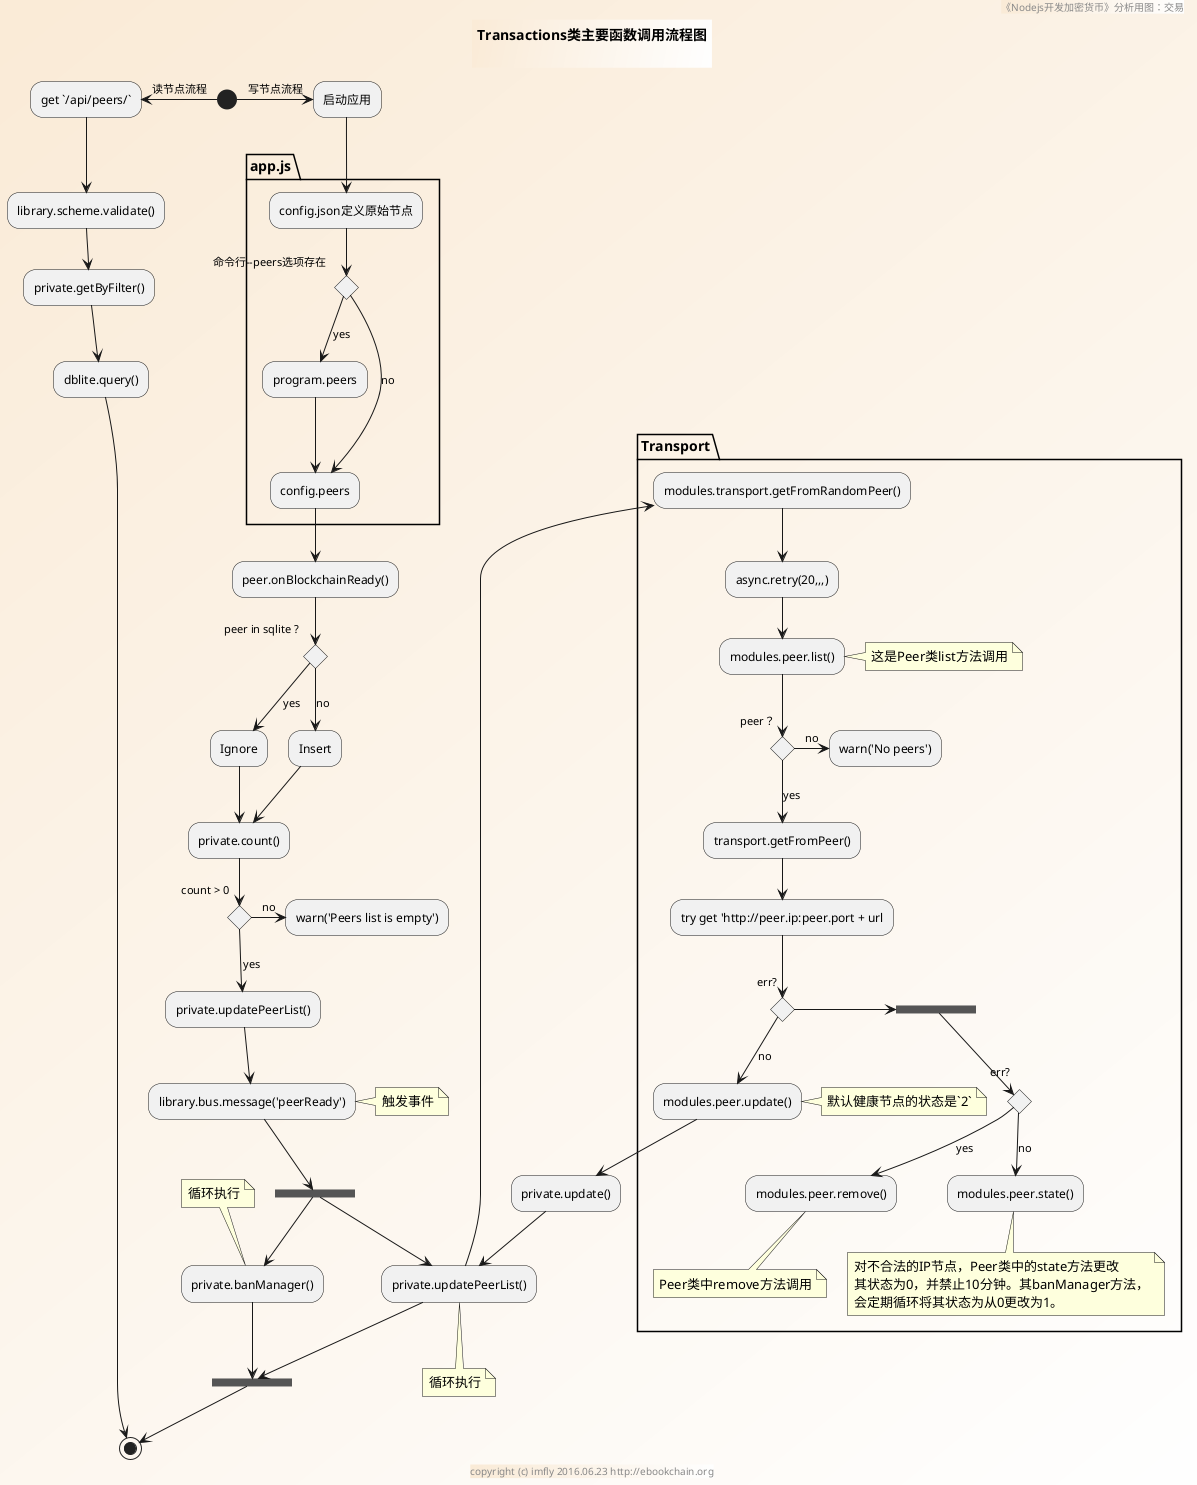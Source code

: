@startuml ../../../styles/images/modules/transactions/transactions-activity.png
skinparam BorderColor #blue\9932CC
skinparam backgroundcolor AntiqueWhite/white

title
Transactions类主要函数调用流程图

end title

footer copyright (c) imfly 2016.06.23 http://ebookchain.org
header 《Nodejs开发加密货币》分析用图：交易

(*) -left-> [读节点流程] "get `/api/peers/`"
--> library.scheme.validate()
--> private.getByFilter()
--> dblite.query()
--> (*)

(*) -right-> [写节点流程] 启动应用

' app.js启动命令
partition app.js {
  --> config.json定义原始节点
  if "命令行--peers选项存在" then
  -->[yes] program.peers
  --> "config.peers" as peers
  else
  --> [no] peers
  endif
}

' 区块链加载完毕
--> peer.onBlockchainReady()
if peer in sqlite ? then
--> [yes] Ignore
--> "private.count()" as count
else
--> [no] Insert
--> count
endif

if count > 0 then
-right-> [no] warn('Peers list is empty')
else
-->[yes] private.updatePeerList()
--> library.bus.message('peerReady')
note right: 触发事件

' 第一个循环：检验节点，删除或更新
--> ==b1==
--> "private.updatePeerList()" as updatePeerList
partition Transport {
  --> modules.transport.getFromRandomPeer()
  --> async.retry(20,,,)
  --> modules.peer.list()
  note right: 这是Peer类list方法调用
  if peer？ then
  -right-> [no] warn('No peers')
  else
  --> [yes] transport.getFromPeer()
  --> try get 'http://peer.ip:peer.port + url
    if err? then
    -right-> ==b3==
      if err? then
      --> [yes] modules.peer.remove()
      note bottom: Peer类中remove方法调用
      else
      --> [no] modules.peer.state()
      note bottom
      对不合法的IP节点，Peer类中的state方法更改
      其状态为0，并禁止10分钟。其banManager方法，
      会定期循环将其状态为从0更改为1。
      end note
      endif
    else
    --> [no] modules.peer.update()
    note right: 默认健康节点的状态是`2`
    endif
  endif
}
-down-> private.update()
--> updatePeerList
note bottom: 循环执行
--> ==b2==

' 第二个循环：更新状态
==b1== --> private.banManager()
note top: 循环执行
--> ==b2==

endif

--> (*)
@enduml
